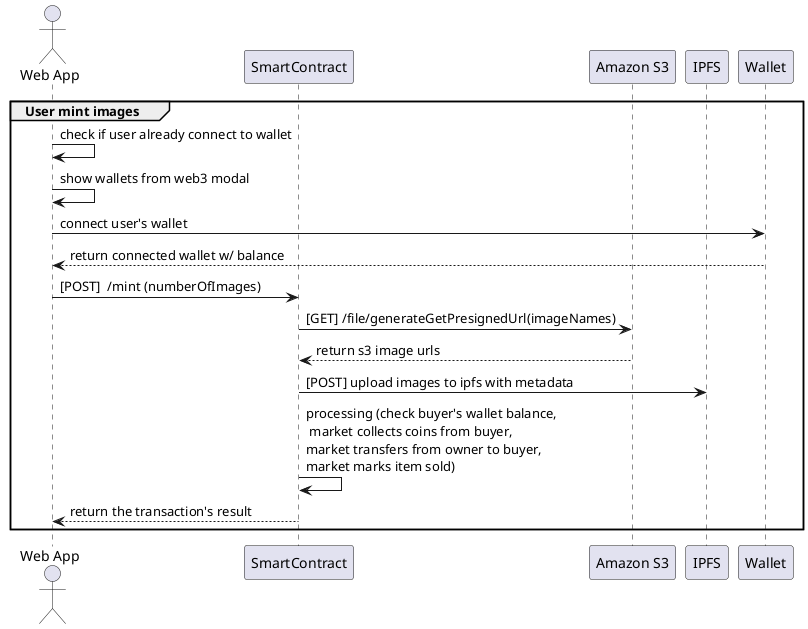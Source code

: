 @startuml

actor "Web App" as fe

participant "SmartContract" as sc
participant "Amazon S3" as s3
participant "IPFS" as ipfs
participant "Wallet" as wallet

group User mint images
fe -> fe: check if user already connect to wallet 
fe -> fe: show wallets from web3 modal
fe -> wallet: connect user's wallet
wallet --> fe: return connected wallet w/ balance
fe -> sc: [POST]  /mint (numberOfImages)
sc -> s3: [GET] /file/generateGetPresignedUrl(imageNames)
s3 --> sc: return s3 image urls
sc -> ipfs: [POST] upload images to ipfs with metadata
sc -> sc: processing (check buyer's wallet balance, \n market collects coins from buyer, \nmarket transfers from owner to buyer, \nmarket marks item sold)
sc --> fe: return the transaction's result
end

@enduml
